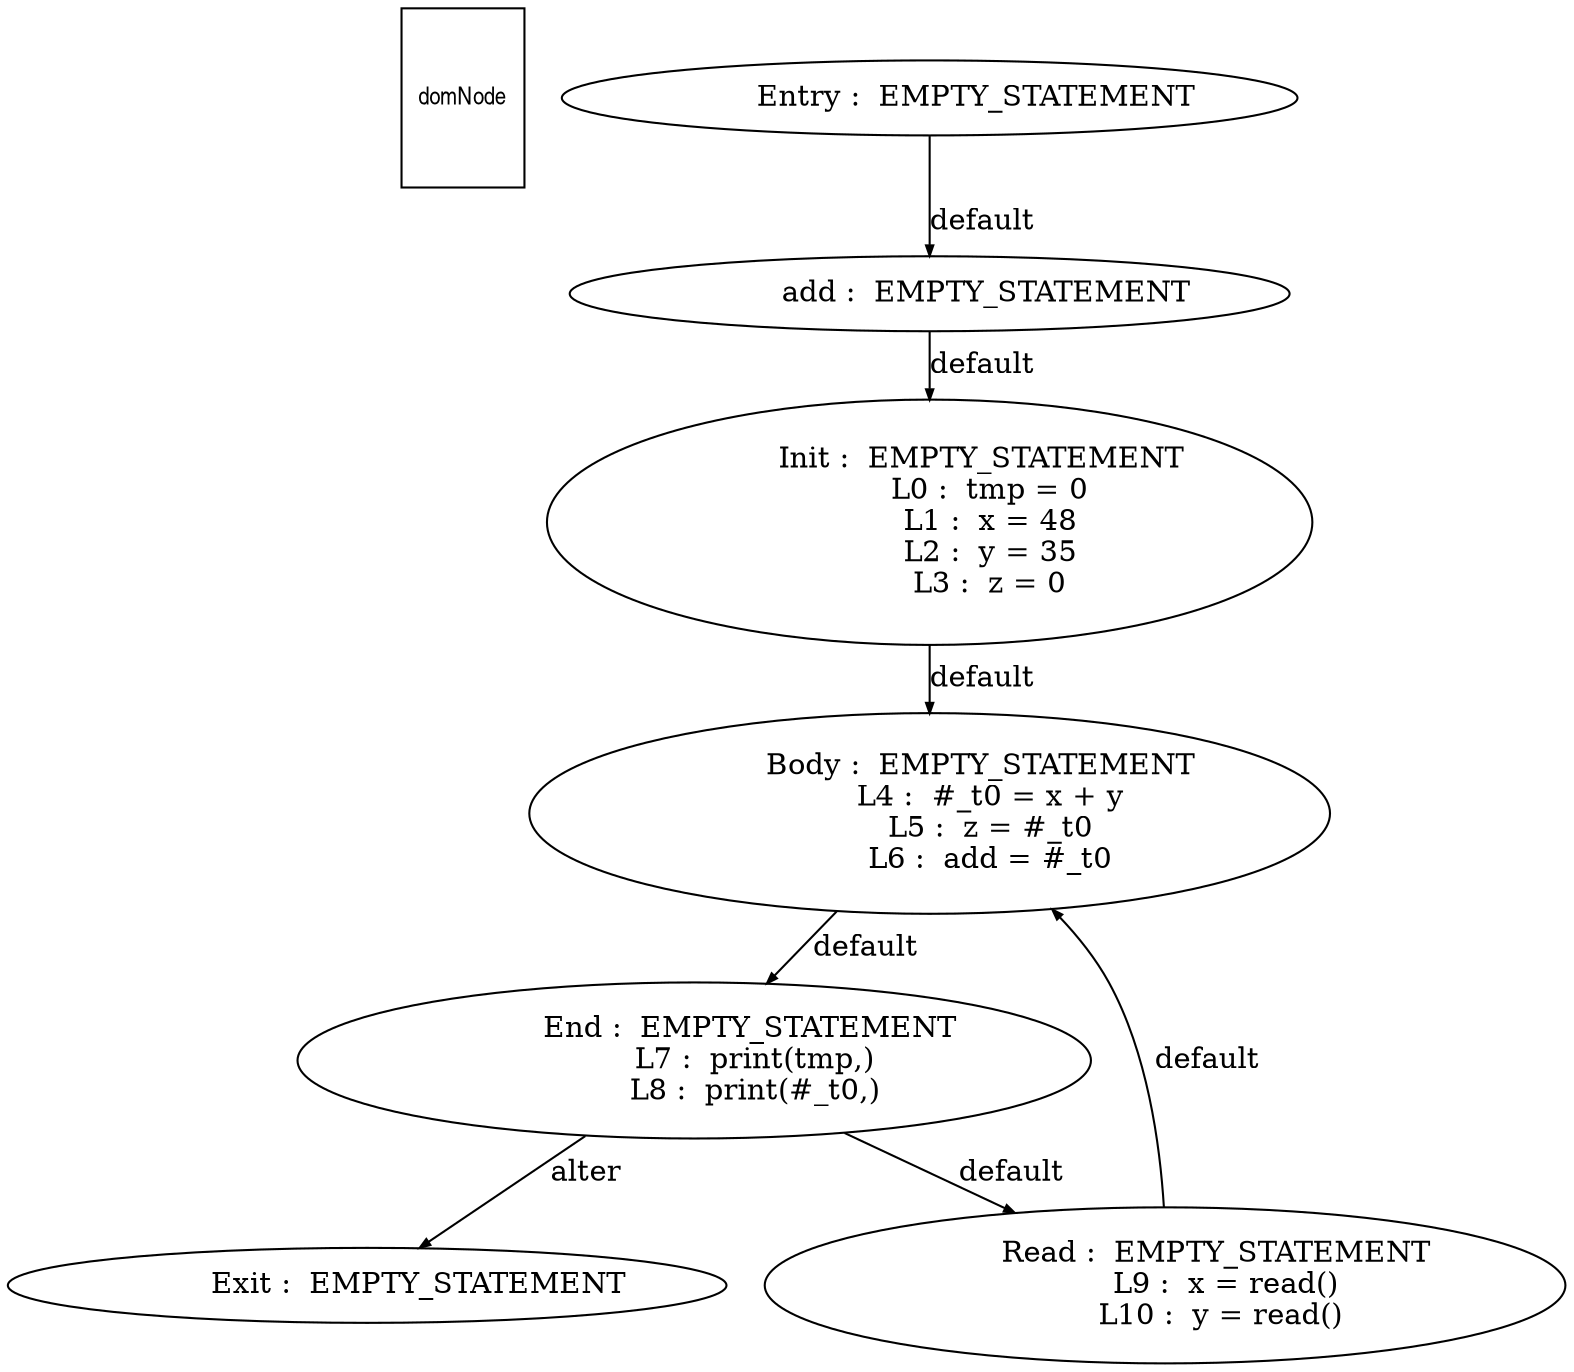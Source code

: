 digraph G {
  ranksep=.25;
  edge [arrowsize=.5]
  domNode [shape=rectangle, fontname="ArialNarrow",
        fontsize=12,  height=1.2];
  "            add :  EMPTY_STATEMENT
"; "           Init :  EMPTY_STATEMENT
             L0 :  tmp = 0
             L1 :  x = 48
             L2 :  y = 35
             L3 :  z = 0
"; "           Body :  EMPTY_STATEMENT
             L4 :  #_t0 = x + y
             L5 :  z = #_t0
             L6 :  add = #_t0
"; "          Entry :  EMPTY_STATEMENT
"; "            End :  EMPTY_STATEMENT
             L7 :  print(tmp,)
             L8 :  print(#_t0,)
"; "           Exit :  EMPTY_STATEMENT
"; "           Read :  EMPTY_STATEMENT
             L9 :  x = read()
            L10 :  y = read()
"; 
  "            add :  EMPTY_STATEMENT
" -> "           Init :  EMPTY_STATEMENT
             L0 :  tmp = 0
             L1 :  x = 48
             L2 :  y = 35
             L3 :  z = 0
"  [label="default"];
  "           Init :  EMPTY_STATEMENT
             L0 :  tmp = 0
             L1 :  x = 48
             L2 :  y = 35
             L3 :  z = 0
" -> "           Body :  EMPTY_STATEMENT
             L4 :  #_t0 = x + y
             L5 :  z = #_t0
             L6 :  add = #_t0
"  [label="default"];
  "           Body :  EMPTY_STATEMENT
             L4 :  #_t0 = x + y
             L5 :  z = #_t0
             L6 :  add = #_t0
" -> "            End :  EMPTY_STATEMENT
             L7 :  print(tmp,)
             L8 :  print(#_t0,)
"  [label="default"];
  "          Entry :  EMPTY_STATEMENT
" -> "            add :  EMPTY_STATEMENT
"  [label="default"];
  "            End :  EMPTY_STATEMENT
             L7 :  print(tmp,)
             L8 :  print(#_t0,)
" -> "           Read :  EMPTY_STATEMENT
             L9 :  x = read()
            L10 :  y = read()
"  [label="default"];
  "            End :  EMPTY_STATEMENT
             L7 :  print(tmp,)
             L8 :  print(#_t0,)
" -> "           Exit :  EMPTY_STATEMENT
"  [label="alter"];
  "           Read :  EMPTY_STATEMENT
             L9 :  x = read()
            L10 :  y = read()
" -> "           Body :  EMPTY_STATEMENT
             L4 :  #_t0 = x + y
             L5 :  z = #_t0
             L6 :  add = #_t0
"  [label="default"];
}
